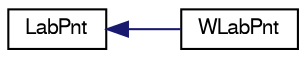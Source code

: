 digraph G
{
  edge [fontname="FreeSans",fontsize="10",labelfontname="FreeSans",labelfontsize="10"];
  node [fontname="FreeSans",fontsize="10",shape=record];
  rankdir="LR";
  Node1 [label="LabPnt",height=0.2,width=0.4,color="black", fillcolor="white", style="filled",URL="$classLabPnt.shtml",tooltip="A labeled point class."];
  Node1 -> Node2 [dir="back",color="midnightblue",fontsize="10",style="solid",fontname="FreeSans"];
  Node2 [label="WLabPnt",height=0.2,width=0.4,color="black", fillcolor="white", style="filled",URL="$classWLabPnt.shtml",tooltip="A weighted labeled point class for a labeled point-valued particle."];
}
